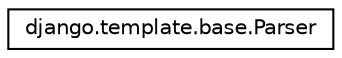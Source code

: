 digraph "Graphical Class Hierarchy"
{
 // LATEX_PDF_SIZE
  edge [fontname="Helvetica",fontsize="10",labelfontname="Helvetica",labelfontsize="10"];
  node [fontname="Helvetica",fontsize="10",shape=record];
  rankdir="LR";
  Node0 [label="django.template.base.Parser",height=0.2,width=0.4,color="black", fillcolor="white", style="filled",URL="$classdjango_1_1template_1_1base_1_1_parser.html",tooltip=" "];
}
